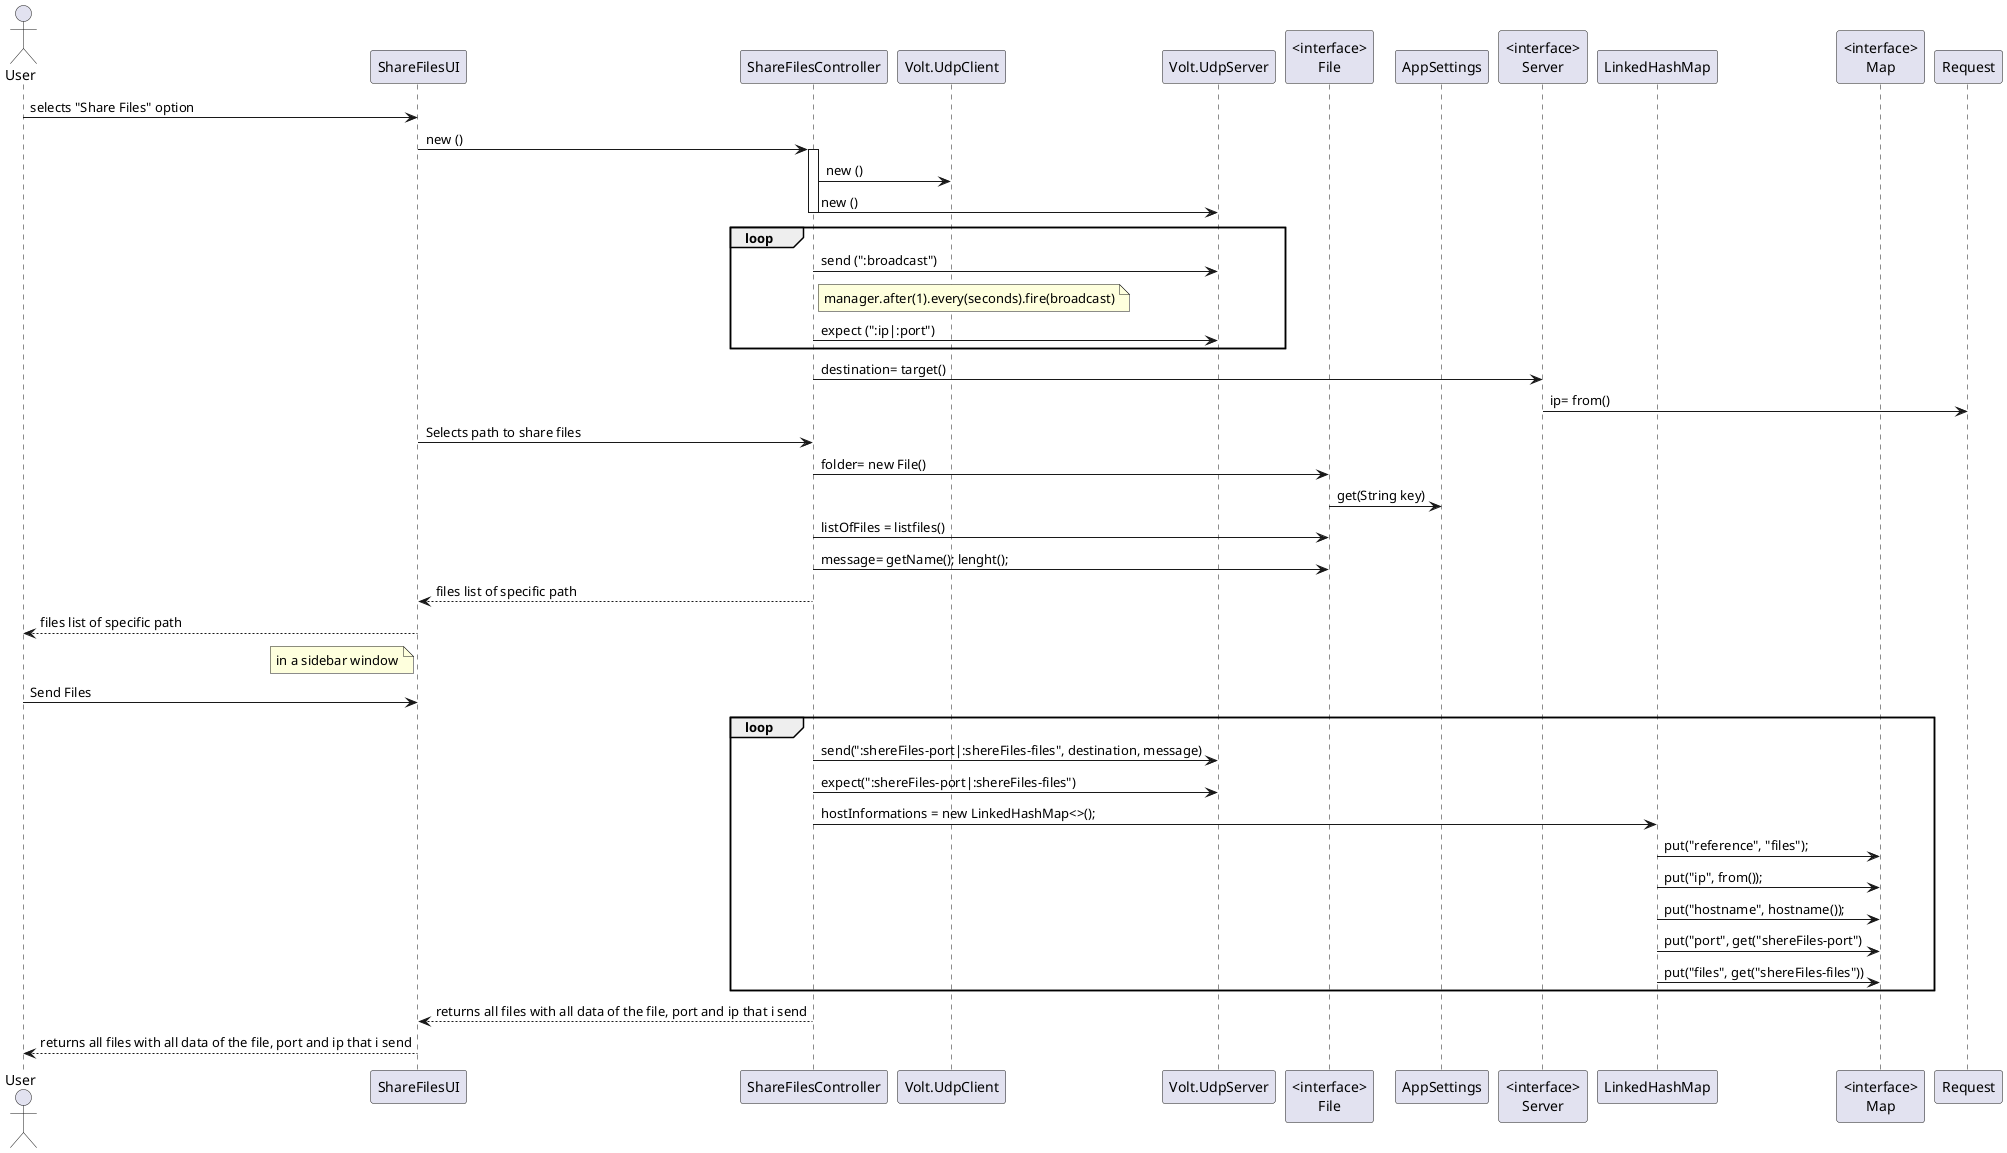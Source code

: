   @startuml doc-files/ipc_file_sharing_design_sd3.png
actor User
participant "ShareFilesUI" as ShareFilesUI
participant "ShareFilesController" as ShareFilesController
participant "Volt.UdpClient" as UdpClient
participant "Volt.UdpServer" as UdpServer
participant "<interface>\nFile" as File
participant "AppSettings" as AppSettings
participant "<interface>\nServer" as Server

participant "LinkedHashMap" as LinkedHashMap
participant "<interface>\nMap" as Map


User->ShareFilesUI: selects "Share Files" option
ShareFilesUI->ShareFilesController: new ()

activate ShareFilesController
ShareFilesController->UdpClient: new ()
ShareFilesController->UdpServer: new ()
deactivate ShareFilesController

loop

ShareFilesController->UdpServer: send (":broadcast")
note right of ShareFilesController:  manager.after(1).every(seconds).fire(broadcast)
ShareFilesController->UdpServer: expect (":ip|:port")

end


ShareFilesController -> Server: destination= target()
Server -> Request: ip= from()



ShareFilesUI -> ShareFilesController: Selects path to share files
ShareFilesController -> File: folder= new File()
File -> AppSettings: get(String key)
ShareFilesController -> File: listOfFiles = listfiles()
ShareFilesController -> File: message= getName(); lenght();
ShareFilesUI <-- ShareFilesController: files list of specific path
User <-- ShareFilesUI: files list of specific path
note left of ShareFilesUI: in a sidebar window


User->ShareFilesUI: Send Files

loop
ShareFilesController -> UdpServer: send(":shereFiles-port|:shereFiles-files", destination, message)
ShareFilesController -> UdpServer: expect(":shereFiles-port|:shereFiles-files")
ShareFilesController->LinkedHashMap: hostInformations = new LinkedHashMap<>();
LinkedHashMap -> Map: put("reference", "files");
LinkedHashMap -> Map: put("ip", from());
LinkedHashMap -> Map: put("hostname", hostname());
LinkedHashMap -> Map: put("port", get("shereFiles-port")
LinkedHashMap -> Map: put("files", get("shereFiles-files"))
end
ShareFilesUI <-- ShareFilesController: returns all files with all data of the file, port and ip that i send
User <-- ShareFilesUI: returns all files with all data of the file, port and ip that i send
@enduml